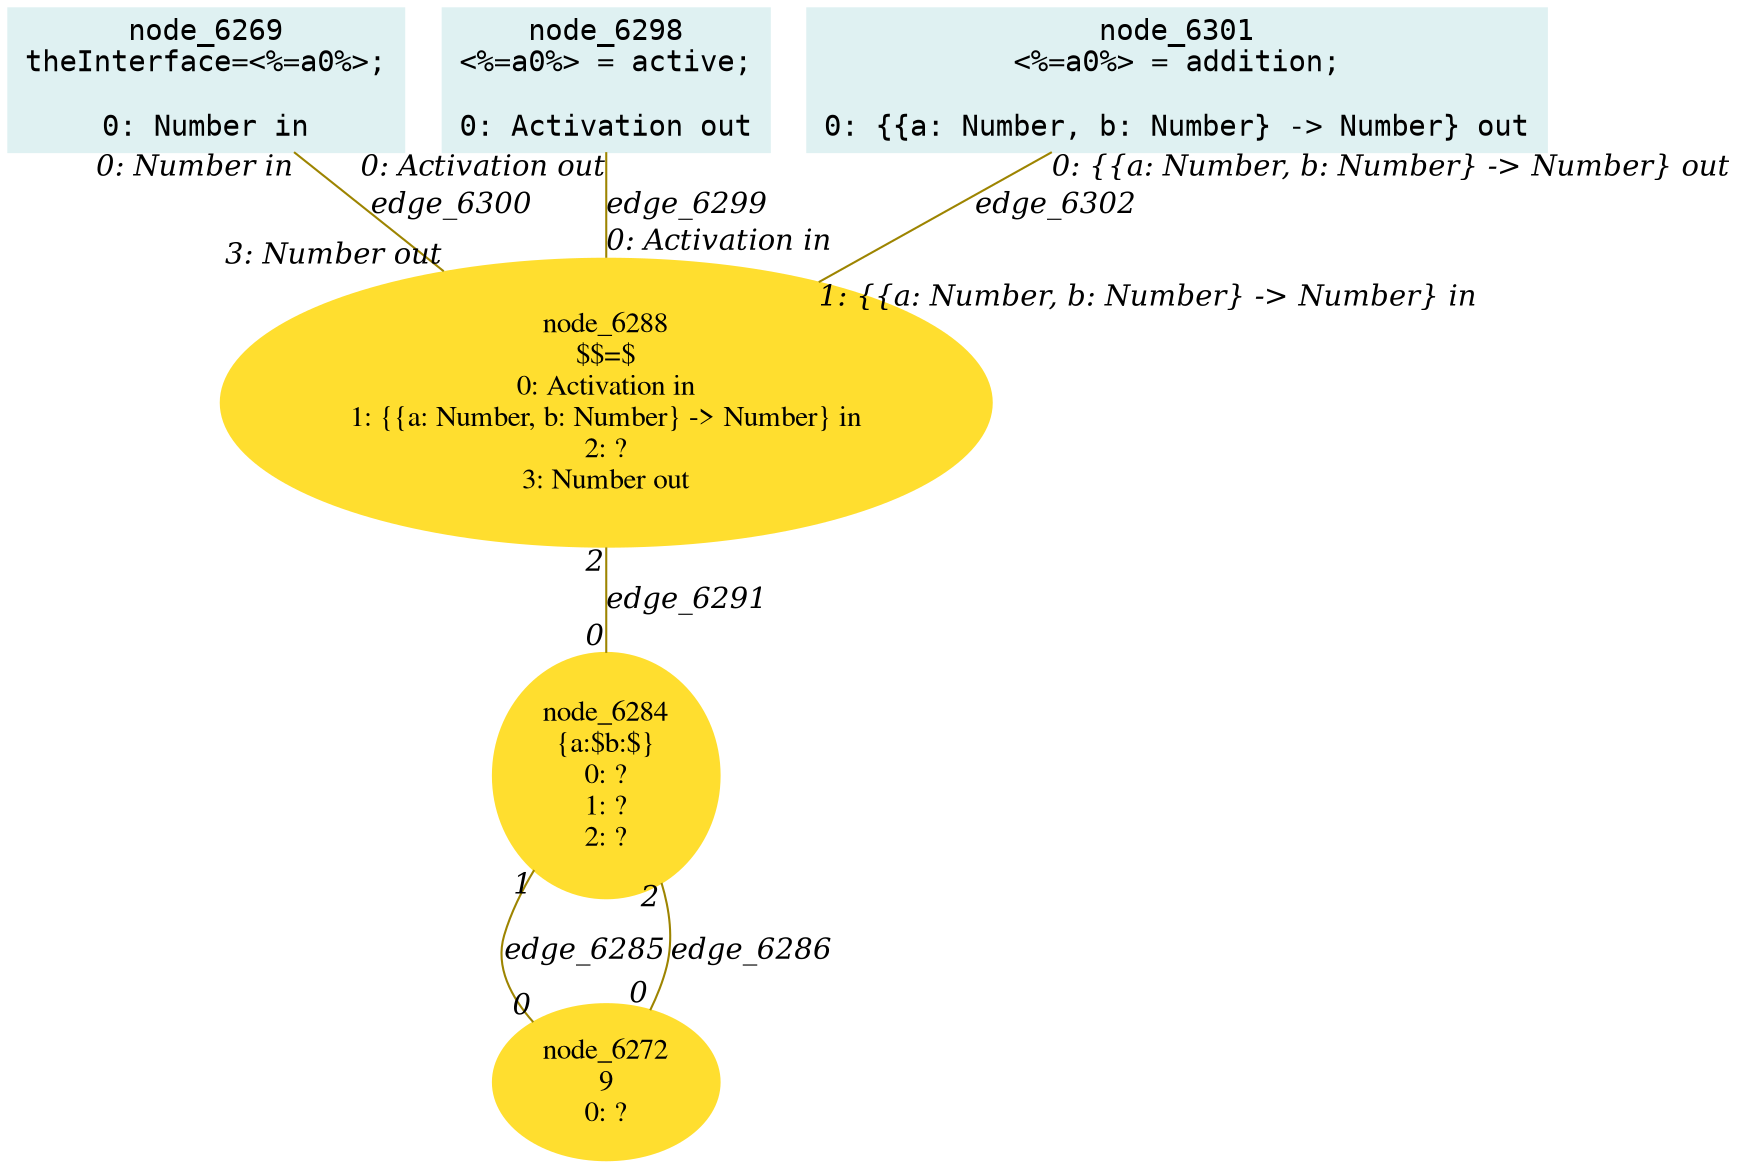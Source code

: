 digraph g{node_6269 [shape="box", style="filled", color="#dff1f2", fontname="Courier", label="node_6269
theInterface=<%=a0%>;

0: Number in" ]
node_6272 [shape="ellipse", style="filled", color="#ffde2f", fontname="Times", label="node_6272
9
0: ?" ]
node_6284 [shape="ellipse", style="filled", color="#ffde2f", fontname="Times", label="node_6284
{a:$b:$}
0: ?
1: ?
2: ?" ]
node_6288 [shape="ellipse", style="filled", color="#ffde2f", fontname="Times", label="node_6288
$$=$
0: Activation in
1: {{a: Number, b: Number} -> Number} in
2: ?
3: Number out" ]
node_6298 [shape="box", style="filled", color="#dff1f2", fontname="Courier", label="node_6298
<%=a0%> = active;

0: Activation out" ]
node_6301 [shape="box", style="filled", color="#dff1f2", fontname="Courier", label="node_6301
<%=a0%> = addition;

0: {{a: Number, b: Number} -> Number} out" ]
node_6284 -> node_6272 [dir=none, arrowHead=none, fontname="Times-Italic", arrowsize=1, color="#9d8400", label="edge_6285",  headlabel="0", taillabel="1" ]
node_6284 -> node_6272 [dir=none, arrowHead=none, fontname="Times-Italic", arrowsize=1, color="#9d8400", label="edge_6286",  headlabel="0", taillabel="2" ]
node_6288 -> node_6284 [dir=none, arrowHead=none, fontname="Times-Italic", arrowsize=1, color="#9d8400", label="edge_6291",  headlabel="0", taillabel="2" ]
node_6298 -> node_6288 [dir=none, arrowHead=none, fontname="Times-Italic", arrowsize=1, color="#9d8400", label="edge_6299",  headlabel="0: Activation in", taillabel="0: Activation out" ]
node_6269 -> node_6288 [dir=none, arrowHead=none, fontname="Times-Italic", arrowsize=1, color="#9d8400", label="edge_6300",  headlabel="3: Number out", taillabel="0: Number in" ]
node_6301 -> node_6288 [dir=none, arrowHead=none, fontname="Times-Italic", arrowsize=1, color="#9d8400", label="edge_6302",  headlabel="1: {{a: Number, b: Number} -> Number} in", taillabel="0: {{a: Number, b: Number} -> Number} out" ]
}